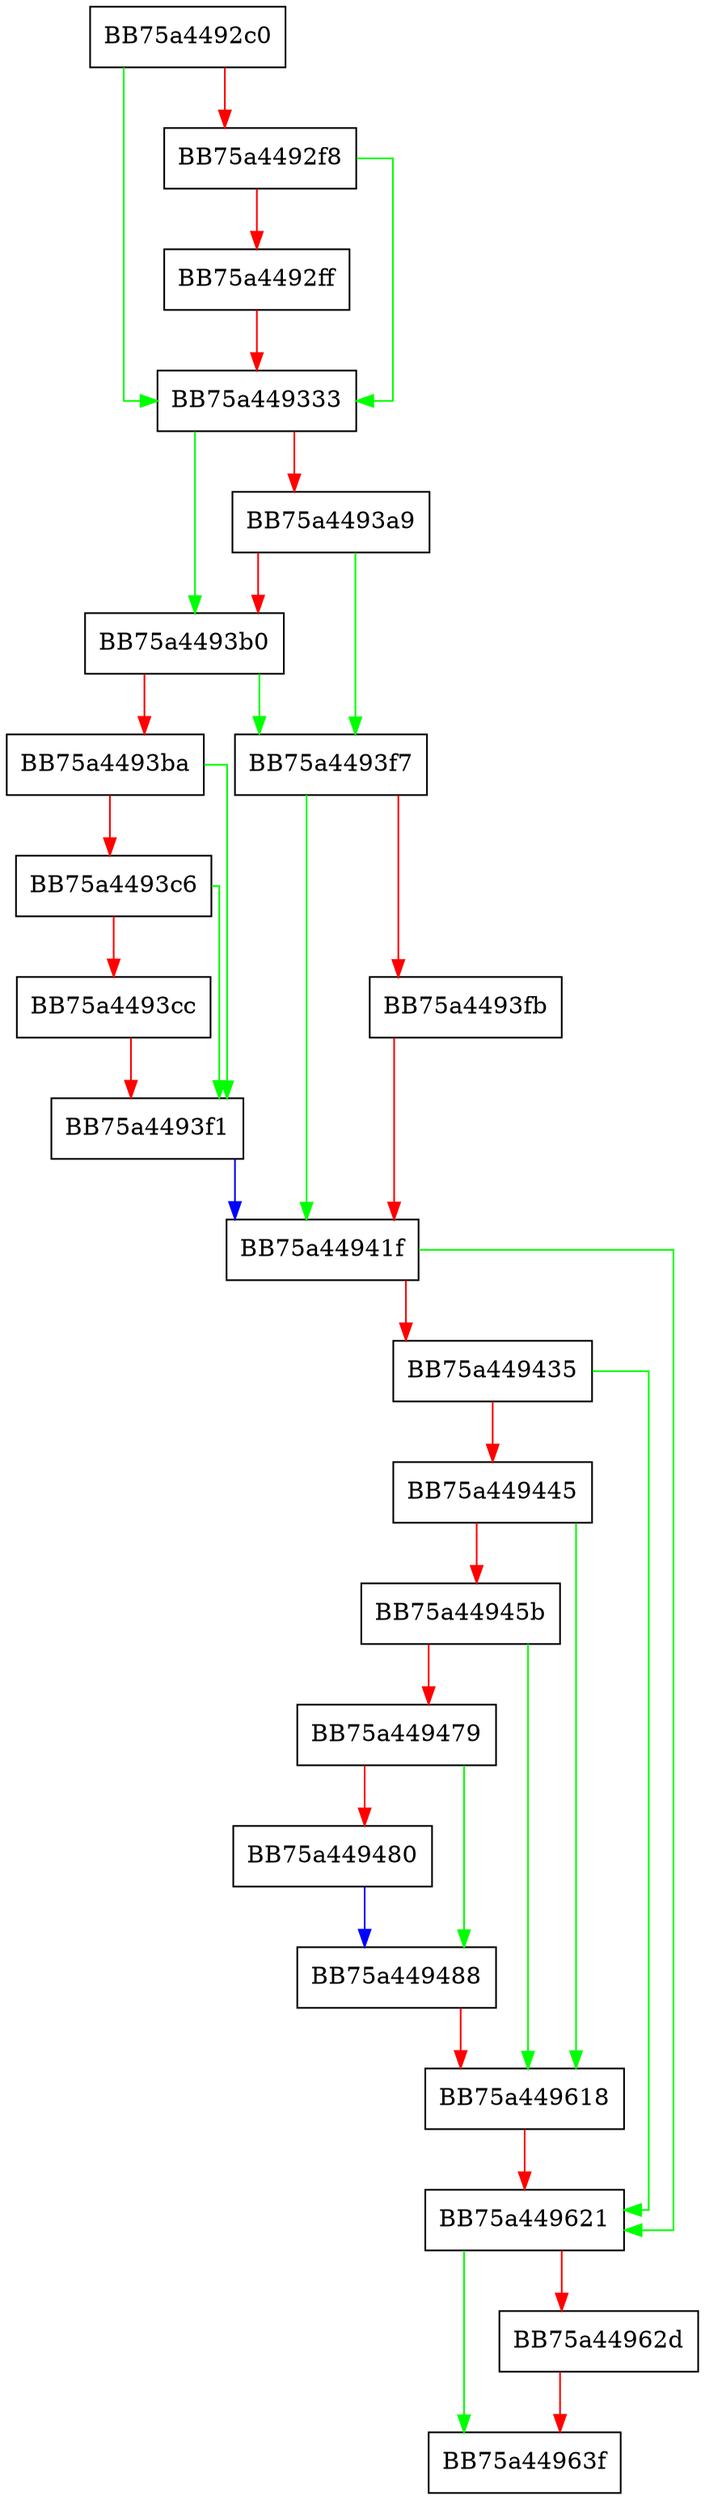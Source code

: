 digraph Execute {
  node [shape="box"];
  graph [splines=ortho];
  BB75a4492c0 -> BB75a449333 [color="green"];
  BB75a4492c0 -> BB75a4492f8 [color="red"];
  BB75a4492f8 -> BB75a449333 [color="green"];
  BB75a4492f8 -> BB75a4492ff [color="red"];
  BB75a4492ff -> BB75a449333 [color="red"];
  BB75a449333 -> BB75a4493b0 [color="green"];
  BB75a449333 -> BB75a4493a9 [color="red"];
  BB75a4493a9 -> BB75a4493f7 [color="green"];
  BB75a4493a9 -> BB75a4493b0 [color="red"];
  BB75a4493b0 -> BB75a4493f7 [color="green"];
  BB75a4493b0 -> BB75a4493ba [color="red"];
  BB75a4493ba -> BB75a4493f1 [color="green"];
  BB75a4493ba -> BB75a4493c6 [color="red"];
  BB75a4493c6 -> BB75a4493f1 [color="green"];
  BB75a4493c6 -> BB75a4493cc [color="red"];
  BB75a4493cc -> BB75a4493f1 [color="red"];
  BB75a4493f1 -> BB75a44941f [color="blue"];
  BB75a4493f7 -> BB75a44941f [color="green"];
  BB75a4493f7 -> BB75a4493fb [color="red"];
  BB75a4493fb -> BB75a44941f [color="red"];
  BB75a44941f -> BB75a449621 [color="green"];
  BB75a44941f -> BB75a449435 [color="red"];
  BB75a449435 -> BB75a449621 [color="green"];
  BB75a449435 -> BB75a449445 [color="red"];
  BB75a449445 -> BB75a449618 [color="green"];
  BB75a449445 -> BB75a44945b [color="red"];
  BB75a44945b -> BB75a449618 [color="green"];
  BB75a44945b -> BB75a449479 [color="red"];
  BB75a449479 -> BB75a449488 [color="green"];
  BB75a449479 -> BB75a449480 [color="red"];
  BB75a449480 -> BB75a449488 [color="blue"];
  BB75a449488 -> BB75a449618 [color="red"];
  BB75a449618 -> BB75a449621 [color="red"];
  BB75a449621 -> BB75a44963f [color="green"];
  BB75a449621 -> BB75a44962d [color="red"];
  BB75a44962d -> BB75a44963f [color="red"];
}